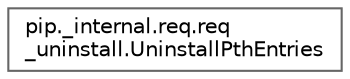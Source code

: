 digraph "Graphical Class Hierarchy"
{
 // LATEX_PDF_SIZE
  bgcolor="transparent";
  edge [fontname=Helvetica,fontsize=10,labelfontname=Helvetica,labelfontsize=10];
  node [fontname=Helvetica,fontsize=10,shape=box,height=0.2,width=0.4];
  rankdir="LR";
  Node0 [id="Node000000",label="pip._internal.req.req\l_uninstall.UninstallPthEntries",height=0.2,width=0.4,color="grey40", fillcolor="white", style="filled",URL="$da/d76/classpip_1_1__internal_1_1req_1_1req__uninstall_1_1UninstallPthEntries.html",tooltip=" "];
}
